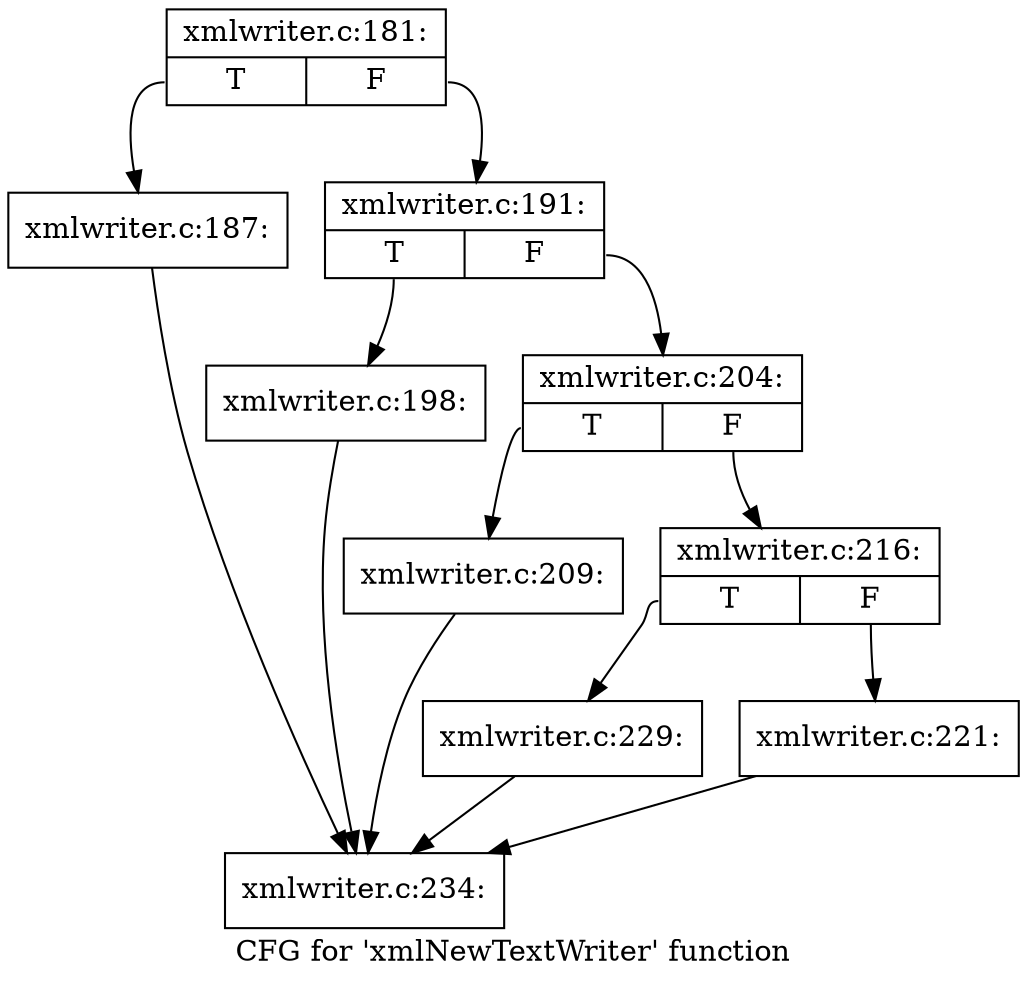 digraph "CFG for 'xmlNewTextWriter' function" {
	label="CFG for 'xmlNewTextWriter' function";

	Node0x3e80bd0 [shape=record,label="{xmlwriter.c:181:|{<s0>T|<s1>F}}"];
	Node0x3e80bd0:s0 -> Node0x3eb79f0;
	Node0x3e80bd0:s1 -> Node0x3eb7a40;
	Node0x3eb79f0 [shape=record,label="{xmlwriter.c:187:}"];
	Node0x3eb79f0 -> Node0x3e76560;
	Node0x3eb7a40 [shape=record,label="{xmlwriter.c:191:|{<s0>T|<s1>F}}"];
	Node0x3eb7a40:s0 -> Node0x3ed7340;
	Node0x3eb7a40:s1 -> Node0x3ed77c0;
	Node0x3ed7340 [shape=record,label="{xmlwriter.c:198:}"];
	Node0x3ed7340 -> Node0x3e76560;
	Node0x3ed77c0 [shape=record,label="{xmlwriter.c:204:|{<s0>T|<s1>F}}"];
	Node0x3ed77c0:s0 -> Node0x3ed8cc0;
	Node0x3ed77c0:s1 -> Node0x3ed8ff0;
	Node0x3ed8cc0 [shape=record,label="{xmlwriter.c:209:}"];
	Node0x3ed8cc0 -> Node0x3e76560;
	Node0x3ed8ff0 [shape=record,label="{xmlwriter.c:216:|{<s0>T|<s1>F}}"];
	Node0x3ed8ff0:s0 -> Node0x3ed9cb0;
	Node0x3ed8ff0:s1 -> Node0x3ecdd30;
	Node0x3ecdd30 [shape=record,label="{xmlwriter.c:221:}"];
	Node0x3ecdd30 -> Node0x3e76560;
	Node0x3ed9cb0 [shape=record,label="{xmlwriter.c:229:}"];
	Node0x3ed9cb0 -> Node0x3e76560;
	Node0x3e76560 [shape=record,label="{xmlwriter.c:234:}"];
}
